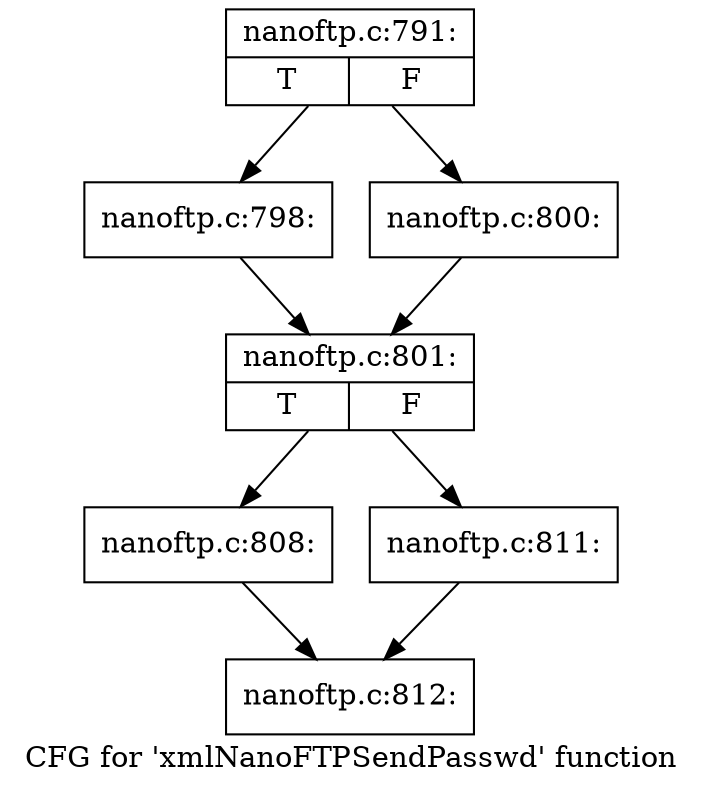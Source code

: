 digraph "CFG for 'xmlNanoFTPSendPasswd' function" {
	label="CFG for 'xmlNanoFTPSendPasswd' function";

	Node0x3fad2e0 [shape=record,label="{nanoftp.c:791:|{<s0>T|<s1>F}}"];
	Node0x3fad2e0 -> Node0x3fb1410;
	Node0x3fad2e0 -> Node0x3fb14b0;
	Node0x3fb1410 [shape=record,label="{nanoftp.c:798:}"];
	Node0x3fb1410 -> Node0x3fb1460;
	Node0x3fb14b0 [shape=record,label="{nanoftp.c:800:}"];
	Node0x3fb14b0 -> Node0x3fb1460;
	Node0x3fb1460 [shape=record,label="{nanoftp.c:801:|{<s0>T|<s1>F}}"];
	Node0x3fb1460 -> Node0x3fb2ad0;
	Node0x3fb1460 -> Node0x3fb2b20;
	Node0x3fb2ad0 [shape=record,label="{nanoftp.c:808:}"];
	Node0x3fb2ad0 -> Node0x3fb04a0;
	Node0x3fb2b20 [shape=record,label="{nanoftp.c:811:}"];
	Node0x3fb2b20 -> Node0x3fb04a0;
	Node0x3fb04a0 [shape=record,label="{nanoftp.c:812:}"];
}
